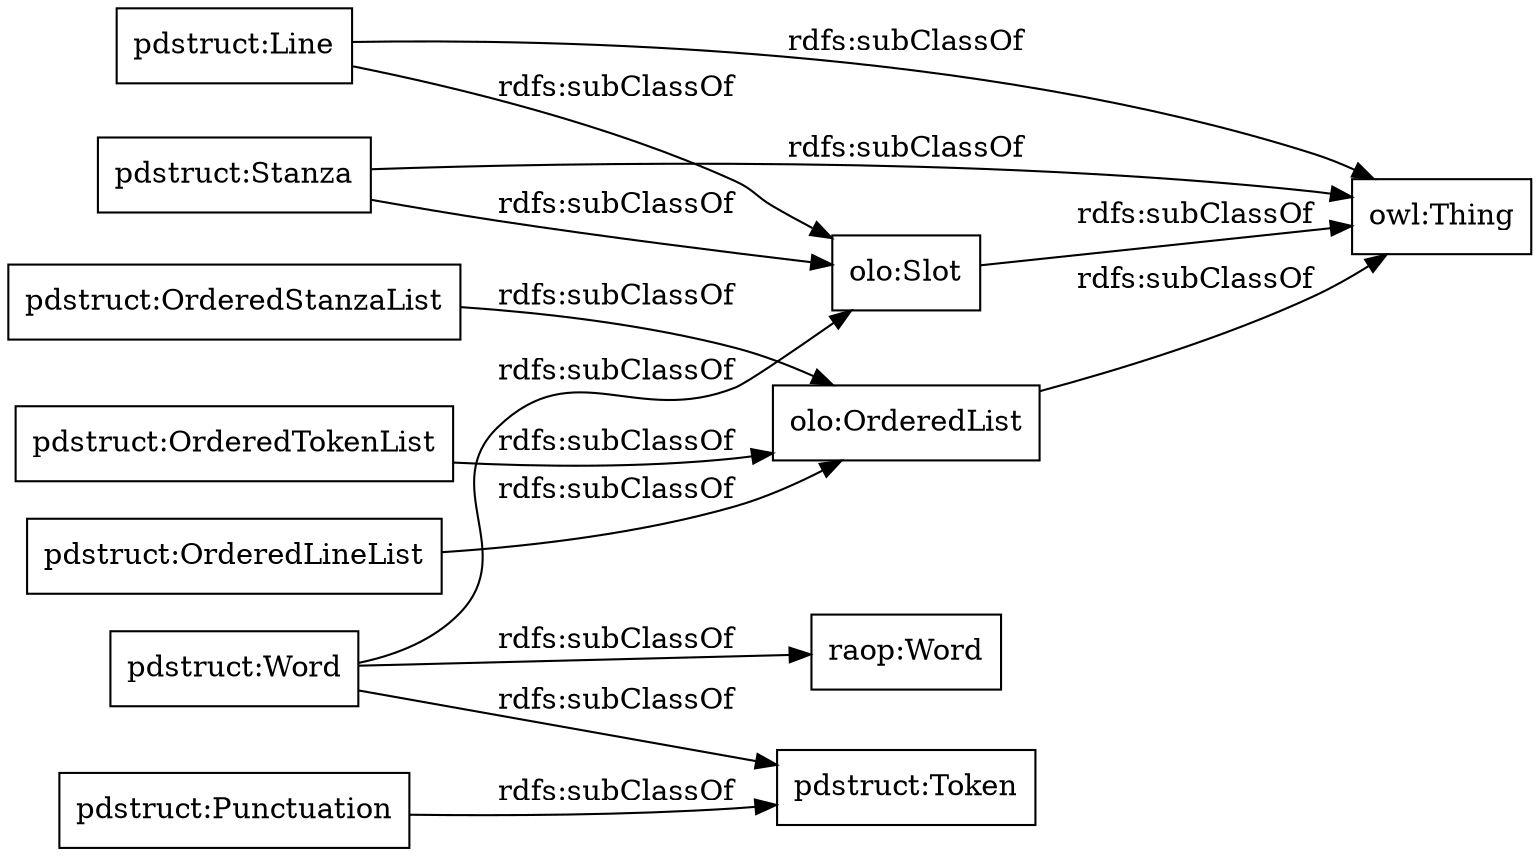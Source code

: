 digraph ar2dtool_diagram { 
rankdir=LR;
size="1000"
node [shape = rectangle, color="black"]; "pdstruct:Line" "pdstruct:Punctuation" "pdstruct:OrderedStanzaList" "pdstruct:OrderedTokenList" "pdstruct:Word" "pdstruct:Stanza" "pdstruct:Token" "raop:Word" "pdstruct:OrderedLineList" "olo:Slot" "olo:OrderedList" ; /*classes style*/
	"pdstruct:Line" -> "olo:Slot" [ label = "rdfs:subClassOf" ];
	"pdstruct:Line" -> "owl:Thing" [ label = "rdfs:subClassOf" ];
	"pdstruct:OrderedLineList" -> "olo:OrderedList" [ label = "rdfs:subClassOf" ];
	"pdstruct:OrderedTokenList" -> "olo:OrderedList" [ label = "rdfs:subClassOf" ];
	"pdstruct:Word" -> "olo:Slot" [ label = "rdfs:subClassOf" ];
	"pdstruct:Word" -> "pdstruct:Token" [ label = "rdfs:subClassOf" ];
	"pdstruct:Word" -> "raop:Word" [ label = "rdfs:subClassOf" ];
	"olo:OrderedList" -> "owl:Thing" [ label = "rdfs:subClassOf" ];
	"olo:Slot" -> "owl:Thing" [ label = "rdfs:subClassOf" ];
	"pdstruct:Stanza" -> "olo:Slot" [ label = "rdfs:subClassOf" ];
	"pdstruct:Stanza" -> "owl:Thing" [ label = "rdfs:subClassOf" ];
	"pdstruct:OrderedStanzaList" -> "olo:OrderedList" [ label = "rdfs:subClassOf" ];
	"pdstruct:Punctuation" -> "pdstruct:Token" [ label = "rdfs:subClassOf" ];

}
